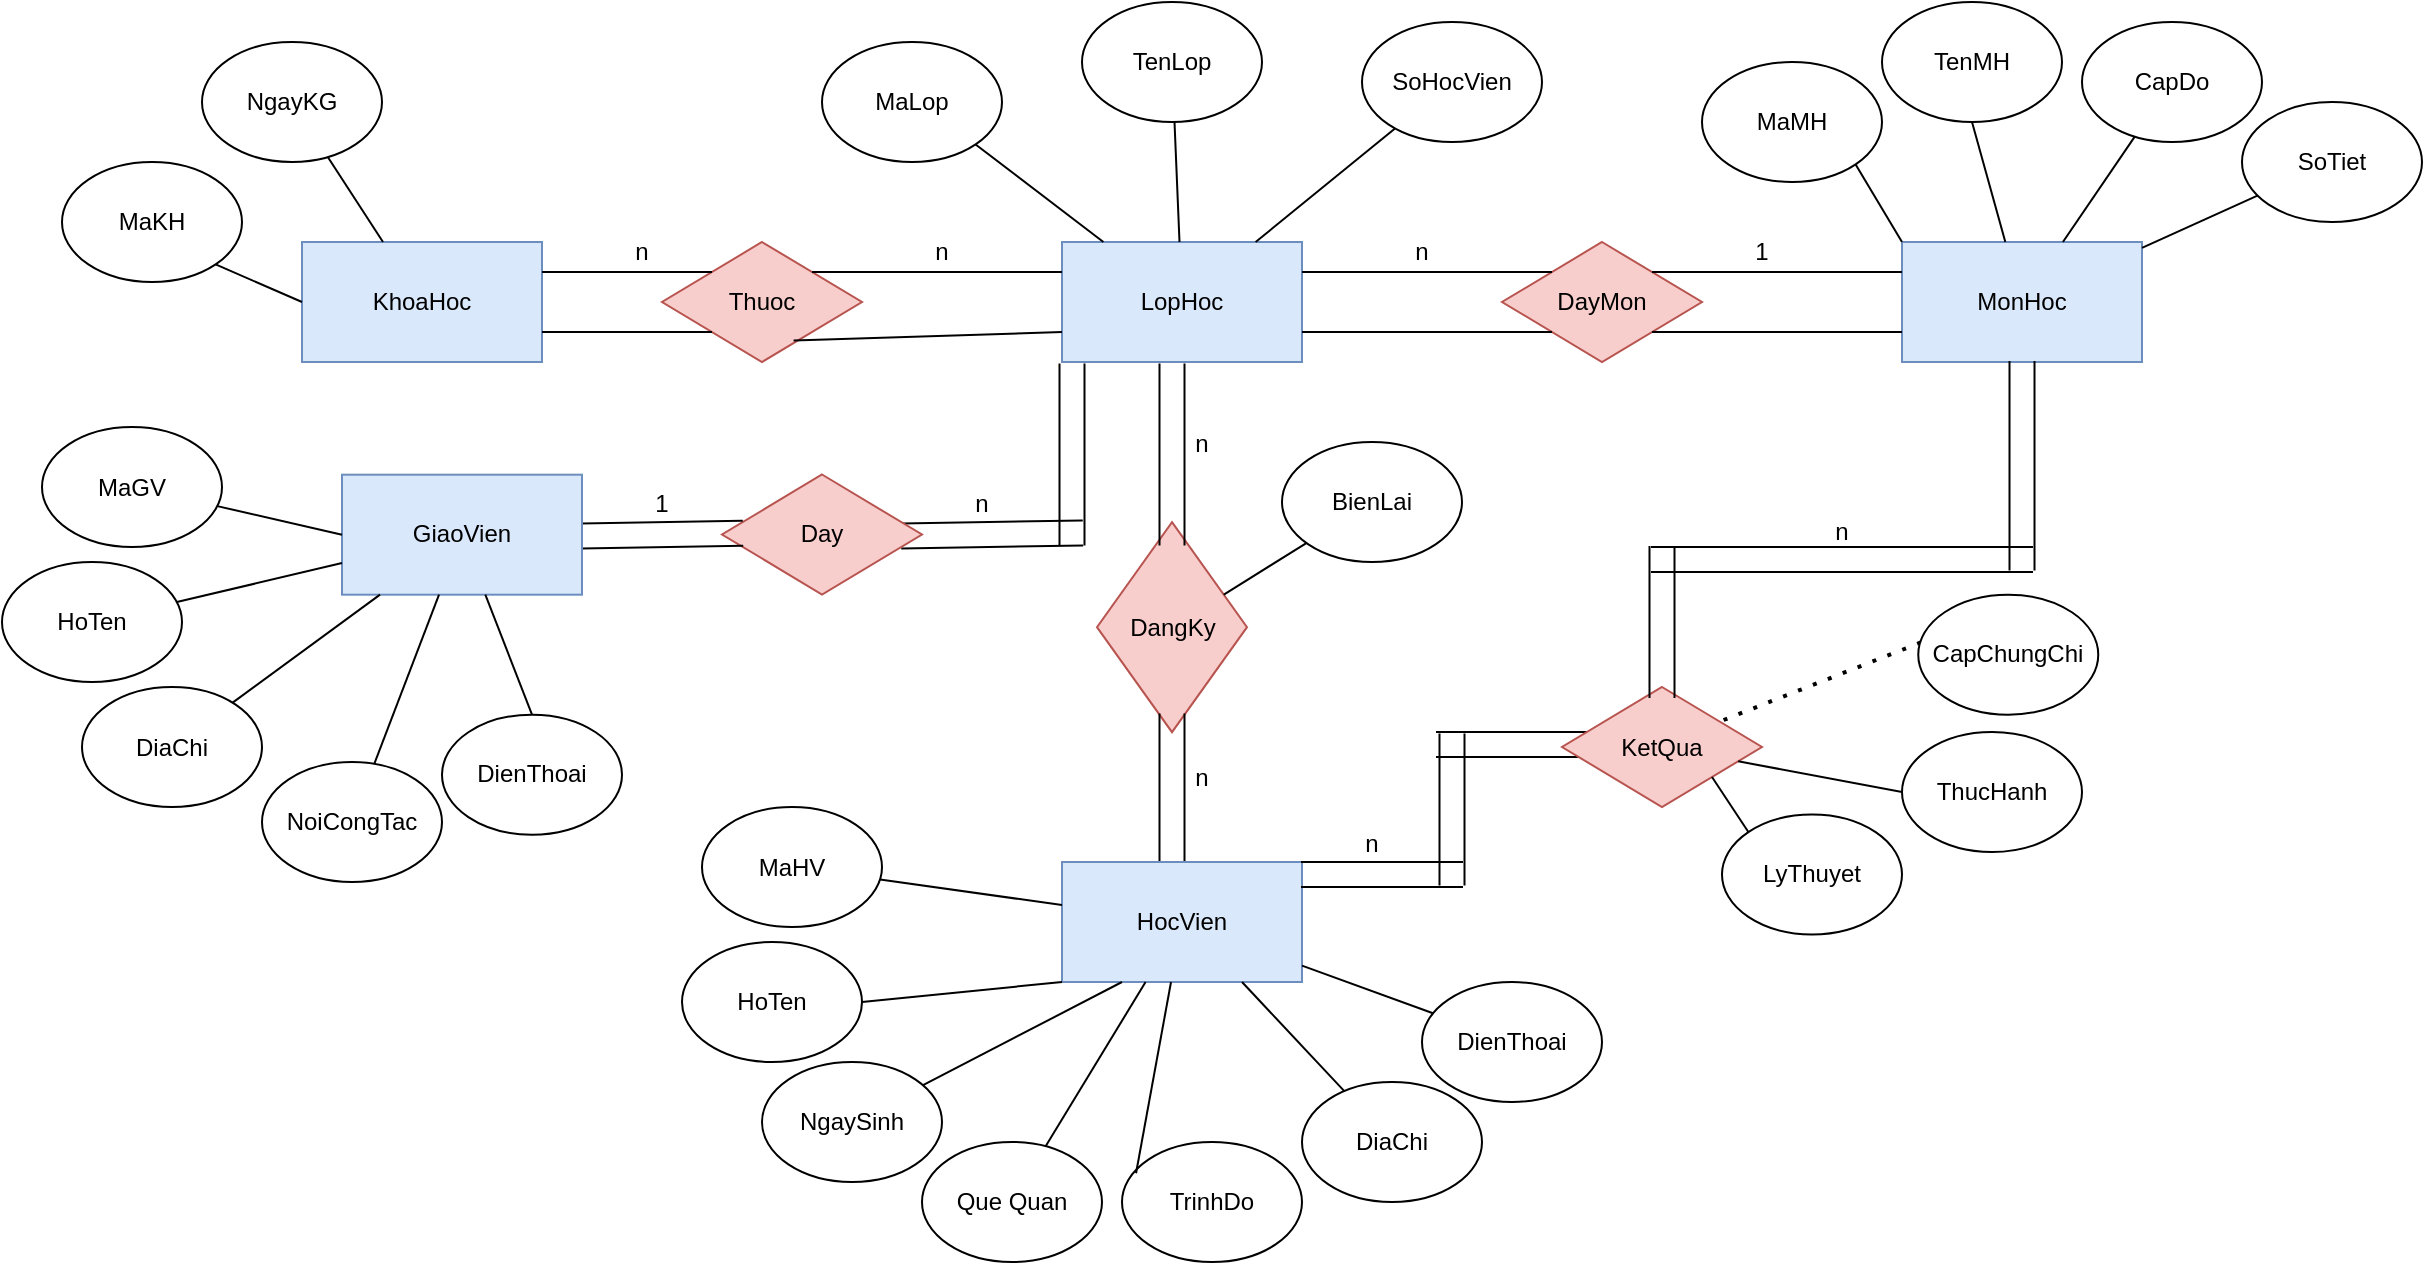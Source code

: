 <mxfile version="22.1.0" type="github" pages="3">
  <diagram name="Page-1" id="ad52d381-51e7-2e0d-a935-2d0ddd2fd229">
    <mxGraphModel dx="1732" dy="702" grid="1" gridSize="10" guides="1" tooltips="1" connect="1" arrows="1" fold="1" page="1" pageScale="1" pageWidth="1100" pageHeight="850" background="none" math="0" shadow="0">
      <root>
        <mxCell id="0" />
        <mxCell id="1" parent="0" />
        <mxCell id="OeQ6sgnSiuibL96abJi8-2" value="KhoaHoc" style="rounded=0;whiteSpace=wrap;html=1;fillColor=#dae8fc;strokeColor=#6c8ebf;" vertex="1" parent="1">
          <mxGeometry x="130" y="220" width="120" height="60" as="geometry" />
        </mxCell>
        <mxCell id="OeQ6sgnSiuibL96abJi8-3" value="LopHoc" style="rounded=0;whiteSpace=wrap;html=1;fillColor=#dae8fc;strokeColor=#6c8ebf;" vertex="1" parent="1">
          <mxGeometry x="510" y="220" width="120" height="60" as="geometry" />
        </mxCell>
        <mxCell id="OeQ6sgnSiuibL96abJi8-4" value="MonHoc" style="rounded=0;whiteSpace=wrap;html=1;fillColor=#dae8fc;strokeColor=#6c8ebf;" vertex="1" parent="1">
          <mxGeometry x="930" y="220" width="120" height="60" as="geometry" />
        </mxCell>
        <mxCell id="OeQ6sgnSiuibL96abJi8-5" value="MaKH" style="ellipse;whiteSpace=wrap;html=1;" vertex="1" parent="1">
          <mxGeometry x="10" y="180" width="90" height="60" as="geometry" />
        </mxCell>
        <mxCell id="OeQ6sgnSiuibL96abJi8-6" value="NgayKG" style="ellipse;whiteSpace=wrap;html=1;" vertex="1" parent="1">
          <mxGeometry x="80" y="120" width="90" height="60" as="geometry" />
        </mxCell>
        <mxCell id="OeQ6sgnSiuibL96abJi8-8" value="" style="endArrow=none;html=1;rounded=0;entryX=0;entryY=0.5;entryDx=0;entryDy=0;exitX=1;exitY=1;exitDx=0;exitDy=0;" edge="1" parent="1" source="OeQ6sgnSiuibL96abJi8-5" target="OeQ6sgnSiuibL96abJi8-2">
          <mxGeometry width="50" height="50" relative="1" as="geometry">
            <mxPoint x="500" y="290" as="sourcePoint" />
            <mxPoint x="550" y="240" as="targetPoint" />
          </mxGeometry>
        </mxCell>
        <mxCell id="OeQ6sgnSiuibL96abJi8-9" value="" style="endArrow=none;html=1;rounded=0;" edge="1" parent="1" source="OeQ6sgnSiuibL96abJi8-2" target="OeQ6sgnSiuibL96abJi8-6">
          <mxGeometry width="50" height="50" relative="1" as="geometry">
            <mxPoint x="500" y="290" as="sourcePoint" />
            <mxPoint x="550" y="240" as="targetPoint" />
          </mxGeometry>
        </mxCell>
        <mxCell id="OeQ6sgnSiuibL96abJi8-12" value="TenLop" style="ellipse;whiteSpace=wrap;html=1;" vertex="1" parent="1">
          <mxGeometry x="520" y="100" width="90" height="60" as="geometry" />
        </mxCell>
        <mxCell id="OeQ6sgnSiuibL96abJi8-13" value="MaLop" style="ellipse;whiteSpace=wrap;html=1;" vertex="1" parent="1">
          <mxGeometry x="390" y="120" width="90" height="60" as="geometry" />
        </mxCell>
        <mxCell id="OeQ6sgnSiuibL96abJi8-15" value="SoHocVien" style="ellipse;whiteSpace=wrap;html=1;" vertex="1" parent="1">
          <mxGeometry x="660" y="110" width="90" height="60" as="geometry" />
        </mxCell>
        <mxCell id="OeQ6sgnSiuibL96abJi8-16" value="" style="endArrow=none;html=1;rounded=0;entryX=1;entryY=1;entryDx=0;entryDy=0;" edge="1" parent="1" source="OeQ6sgnSiuibL96abJi8-3" target="OeQ6sgnSiuibL96abJi8-13">
          <mxGeometry width="50" height="50" relative="1" as="geometry">
            <mxPoint x="440" y="340" as="sourcePoint" />
            <mxPoint x="490" y="290" as="targetPoint" />
          </mxGeometry>
        </mxCell>
        <mxCell id="OeQ6sgnSiuibL96abJi8-17" value="" style="endArrow=none;html=1;rounded=0;" edge="1" parent="1" source="OeQ6sgnSiuibL96abJi8-3" target="OeQ6sgnSiuibL96abJi8-15">
          <mxGeometry width="50" height="50" relative="1" as="geometry">
            <mxPoint x="440" y="340" as="sourcePoint" />
            <mxPoint x="490" y="290" as="targetPoint" />
          </mxGeometry>
        </mxCell>
        <mxCell id="OeQ6sgnSiuibL96abJi8-18" value="" style="endArrow=none;html=1;rounded=0;" edge="1" parent="1" source="OeQ6sgnSiuibL96abJi8-3" target="OeQ6sgnSiuibL96abJi8-12">
          <mxGeometry width="50" height="50" relative="1" as="geometry">
            <mxPoint x="440" y="340" as="sourcePoint" />
            <mxPoint x="490" y="290" as="targetPoint" />
          </mxGeometry>
        </mxCell>
        <mxCell id="OeQ6sgnSiuibL96abJi8-19" value="Thuoc" style="rhombus;whiteSpace=wrap;html=1;fillColor=#f8cecc;strokeColor=#b85450;" vertex="1" parent="1">
          <mxGeometry x="310" y="220" width="100" height="60" as="geometry" />
        </mxCell>
        <mxCell id="OeQ6sgnSiuibL96abJi8-21" value="" style="endArrow=none;html=1;rounded=0;entryX=0;entryY=1;entryDx=0;entryDy=0;exitX=1;exitY=0.75;exitDx=0;exitDy=0;" edge="1" parent="1" source="OeQ6sgnSiuibL96abJi8-2" target="OeQ6sgnSiuibL96abJi8-19">
          <mxGeometry width="50" height="50" relative="1" as="geometry">
            <mxPoint x="200" y="340" as="sourcePoint" />
            <mxPoint x="440" y="365" as="targetPoint" />
          </mxGeometry>
        </mxCell>
        <mxCell id="OeQ6sgnSiuibL96abJi8-22" value="" style="endArrow=none;html=1;rounded=0;entryX=1;entryY=0.25;entryDx=0;entryDy=0;exitX=0;exitY=0;exitDx=0;exitDy=0;" edge="1" parent="1" source="OeQ6sgnSiuibL96abJi8-19" target="OeQ6sgnSiuibL96abJi8-2">
          <mxGeometry width="50" height="50" relative="1" as="geometry">
            <mxPoint x="440" y="340" as="sourcePoint" />
            <mxPoint x="490" y="290" as="targetPoint" />
          </mxGeometry>
        </mxCell>
        <mxCell id="OeQ6sgnSiuibL96abJi8-23" value="" style="endArrow=none;html=1;rounded=0;entryX=0;entryY=0.25;entryDx=0;entryDy=0;exitX=1;exitY=0;exitDx=0;exitDy=0;" edge="1" parent="1" source="OeQ6sgnSiuibL96abJi8-19" target="OeQ6sgnSiuibL96abJi8-3">
          <mxGeometry width="50" height="50" relative="1" as="geometry">
            <mxPoint x="440" y="340" as="sourcePoint" />
            <mxPoint x="490" y="290" as="targetPoint" />
          </mxGeometry>
        </mxCell>
        <mxCell id="OeQ6sgnSiuibL96abJi8-24" value="" style="endArrow=none;html=1;rounded=0;entryX=0;entryY=0.75;entryDx=0;entryDy=0;exitX=0.658;exitY=0.82;exitDx=0;exitDy=0;exitPerimeter=0;" edge="1" parent="1" source="OeQ6sgnSiuibL96abJi8-19" target="OeQ6sgnSiuibL96abJi8-3">
          <mxGeometry width="50" height="50" relative="1" as="geometry">
            <mxPoint x="440" y="340" as="sourcePoint" />
            <mxPoint x="490" y="290" as="targetPoint" />
          </mxGeometry>
        </mxCell>
        <mxCell id="OeQ6sgnSiuibL96abJi8-25" value="n" style="text;html=1;strokeColor=none;fillColor=none;align=center;verticalAlign=middle;whiteSpace=wrap;rounded=0;" vertex="1" parent="1">
          <mxGeometry x="270" y="210" width="60" height="30" as="geometry" />
        </mxCell>
        <mxCell id="OeQ6sgnSiuibL96abJi8-26" value="n" style="text;html=1;strokeColor=none;fillColor=none;align=center;verticalAlign=middle;whiteSpace=wrap;rounded=0;" vertex="1" parent="1">
          <mxGeometry x="420" y="210" width="60" height="30" as="geometry" />
        </mxCell>
        <mxCell id="OeQ6sgnSiuibL96abJi8-27" value="DayMon" style="rhombus;whiteSpace=wrap;html=1;fillColor=#f8cecc;strokeColor=#b85450;" vertex="1" parent="1">
          <mxGeometry x="730" y="220" width="100" height="60" as="geometry" />
        </mxCell>
        <mxCell id="OeQ6sgnSiuibL96abJi8-28" value="" style="endArrow=none;html=1;rounded=0;exitX=0;exitY=0;exitDx=0;exitDy=0;entryX=1;entryY=0.25;entryDx=0;entryDy=0;" edge="1" parent="1" source="OeQ6sgnSiuibL96abJi8-27" target="OeQ6sgnSiuibL96abJi8-3">
          <mxGeometry width="50" height="50" relative="1" as="geometry">
            <mxPoint x="750" y="240" as="sourcePoint" />
            <mxPoint x="800" y="190" as="targetPoint" />
          </mxGeometry>
        </mxCell>
        <mxCell id="OeQ6sgnSiuibL96abJi8-29" value="" style="endArrow=none;html=1;rounded=0;entryX=1;entryY=0.75;entryDx=0;entryDy=0;exitX=0;exitY=1;exitDx=0;exitDy=0;" edge="1" parent="1" source="OeQ6sgnSiuibL96abJi8-27" target="OeQ6sgnSiuibL96abJi8-3">
          <mxGeometry width="50" height="50" relative="1" as="geometry">
            <mxPoint x="750" y="240" as="sourcePoint" />
            <mxPoint x="800" y="190" as="targetPoint" />
          </mxGeometry>
        </mxCell>
        <mxCell id="OeQ6sgnSiuibL96abJi8-31" value="" style="endArrow=none;html=1;rounded=0;entryX=0;entryY=0.25;entryDx=0;entryDy=0;exitX=1;exitY=0;exitDx=0;exitDy=0;" edge="1" parent="1" source="OeQ6sgnSiuibL96abJi8-27" target="OeQ6sgnSiuibL96abJi8-4">
          <mxGeometry width="50" height="50" relative="1" as="geometry">
            <mxPoint x="750" y="240" as="sourcePoint" />
            <mxPoint x="800" y="190" as="targetPoint" />
          </mxGeometry>
        </mxCell>
        <mxCell id="OeQ6sgnSiuibL96abJi8-32" value="" style="endArrow=none;html=1;rounded=0;entryX=0;entryY=0.75;entryDx=0;entryDy=0;exitX=1;exitY=1;exitDx=0;exitDy=0;" edge="1" parent="1" source="OeQ6sgnSiuibL96abJi8-27" target="OeQ6sgnSiuibL96abJi8-4">
          <mxGeometry width="50" height="50" relative="1" as="geometry">
            <mxPoint x="750" y="240" as="sourcePoint" />
            <mxPoint x="800" y="190" as="targetPoint" />
          </mxGeometry>
        </mxCell>
        <mxCell id="OeQ6sgnSiuibL96abJi8-33" value="MaMH" style="ellipse;whiteSpace=wrap;html=1;" vertex="1" parent="1">
          <mxGeometry x="830" y="130" width="90" height="60" as="geometry" />
        </mxCell>
        <mxCell id="OeQ6sgnSiuibL96abJi8-34" value="TenMH" style="ellipse;whiteSpace=wrap;html=1;" vertex="1" parent="1">
          <mxGeometry x="920" y="100" width="90" height="60" as="geometry" />
        </mxCell>
        <mxCell id="OeQ6sgnSiuibL96abJi8-35" value="CapDo" style="ellipse;whiteSpace=wrap;html=1;" vertex="1" parent="1">
          <mxGeometry x="1020" y="110" width="90" height="60" as="geometry" />
        </mxCell>
        <mxCell id="OeQ6sgnSiuibL96abJi8-36" value="SoTiet" style="ellipse;whiteSpace=wrap;html=1;" vertex="1" parent="1">
          <mxGeometry x="1100" y="150" width="90" height="60" as="geometry" />
        </mxCell>
        <mxCell id="OeQ6sgnSiuibL96abJi8-37" value="" style="endArrow=none;html=1;rounded=0;entryX=1;entryY=1;entryDx=0;entryDy=0;exitX=0;exitY=0;exitDx=0;exitDy=0;" edge="1" parent="1" source="OeQ6sgnSiuibL96abJi8-4" target="OeQ6sgnSiuibL96abJi8-33">
          <mxGeometry width="50" height="50" relative="1" as="geometry">
            <mxPoint x="750" y="240" as="sourcePoint" />
            <mxPoint x="800" y="190" as="targetPoint" />
          </mxGeometry>
        </mxCell>
        <mxCell id="OeQ6sgnSiuibL96abJi8-38" value="" style="endArrow=none;html=1;rounded=0;entryX=0.5;entryY=1;entryDx=0;entryDy=0;" edge="1" parent="1" source="OeQ6sgnSiuibL96abJi8-4" target="OeQ6sgnSiuibL96abJi8-34">
          <mxGeometry width="50" height="50" relative="1" as="geometry">
            <mxPoint x="750" y="240" as="sourcePoint" />
            <mxPoint x="800" y="190" as="targetPoint" />
          </mxGeometry>
        </mxCell>
        <mxCell id="OeQ6sgnSiuibL96abJi8-39" value="" style="endArrow=none;html=1;rounded=0;" edge="1" parent="1" source="OeQ6sgnSiuibL96abJi8-4" target="OeQ6sgnSiuibL96abJi8-35">
          <mxGeometry width="50" height="50" relative="1" as="geometry">
            <mxPoint x="750" y="240" as="sourcePoint" />
            <mxPoint x="800" y="190" as="targetPoint" />
          </mxGeometry>
        </mxCell>
        <mxCell id="OeQ6sgnSiuibL96abJi8-40" value="" style="endArrow=none;html=1;rounded=0;" edge="1" parent="1" source="OeQ6sgnSiuibL96abJi8-4" target="OeQ6sgnSiuibL96abJi8-36">
          <mxGeometry width="50" height="50" relative="1" as="geometry">
            <mxPoint x="750" y="240" as="sourcePoint" />
            <mxPoint x="800" y="190" as="targetPoint" />
          </mxGeometry>
        </mxCell>
        <mxCell id="OeQ6sgnSiuibL96abJi8-41" value="n" style="text;html=1;strokeColor=none;fillColor=none;align=center;verticalAlign=middle;whiteSpace=wrap;rounded=0;" vertex="1" parent="1">
          <mxGeometry x="660" y="210" width="60" height="30" as="geometry" />
        </mxCell>
        <mxCell id="OeQ6sgnSiuibL96abJi8-42" value="1" style="text;html=1;strokeColor=none;fillColor=none;align=center;verticalAlign=middle;whiteSpace=wrap;rounded=0;" vertex="1" parent="1">
          <mxGeometry x="830" y="210" width="60" height="30" as="geometry" />
        </mxCell>
        <mxCell id="OeQ6sgnSiuibL96abJi8-43" value="DangKy" style="rhombus;whiteSpace=wrap;html=1;fillColor=#f8cecc;strokeColor=#b85450;" vertex="1" parent="1">
          <mxGeometry x="527.5" y="360.09" width="75" height="105" as="geometry" />
        </mxCell>
        <mxCell id="OeQ6sgnSiuibL96abJi8-48" value="" style="shape=partialRectangle;whiteSpace=wrap;html=1;left=0;right=0;fillColor=none;rotation=90;" vertex="1" parent="1">
          <mxGeometry x="520" y="320" width="90" height="12.5" as="geometry" />
        </mxCell>
        <mxCell id="OeQ6sgnSiuibL96abJi8-54" value="BienLai" style="ellipse;whiteSpace=wrap;html=1;" vertex="1" parent="1">
          <mxGeometry x="620" y="320" width="90" height="60" as="geometry" />
        </mxCell>
        <mxCell id="OeQ6sgnSiuibL96abJi8-55" value="" style="endArrow=none;html=1;rounded=0;" edge="1" parent="1" source="OeQ6sgnSiuibL96abJi8-43" target="OeQ6sgnSiuibL96abJi8-54">
          <mxGeometry width="50" height="50" relative="1" as="geometry">
            <mxPoint x="520" y="380" as="sourcePoint" />
            <mxPoint x="570" y="330" as="targetPoint" />
          </mxGeometry>
        </mxCell>
        <mxCell id="OeQ6sgnSiuibL96abJi8-56" value="" style="shape=partialRectangle;whiteSpace=wrap;html=1;left=0;right=0;fillColor=none;rotation=90;" vertex="1" parent="1">
          <mxGeometry x="525" y="490" width="80" height="12.5" as="geometry" />
        </mxCell>
        <mxCell id="OeQ6sgnSiuibL96abJi8-57" value="HocVien" style="rounded=0;whiteSpace=wrap;html=1;fillColor=#dae8fc;strokeColor=#6c8ebf;" vertex="1" parent="1">
          <mxGeometry x="510" y="530" width="120" height="60" as="geometry" />
        </mxCell>
        <mxCell id="OeQ6sgnSiuibL96abJi8-58" value="MaHV" style="ellipse;whiteSpace=wrap;html=1;" vertex="1" parent="1">
          <mxGeometry x="330" y="502.5" width="90" height="60" as="geometry" />
        </mxCell>
        <mxCell id="OeQ6sgnSiuibL96abJi8-59" value="HoTen" style="ellipse;whiteSpace=wrap;html=1;" vertex="1" parent="1">
          <mxGeometry x="320" y="570" width="90" height="60" as="geometry" />
        </mxCell>
        <mxCell id="OeQ6sgnSiuibL96abJi8-60" value="NgaySinh" style="ellipse;whiteSpace=wrap;html=1;" vertex="1" parent="1">
          <mxGeometry x="360" y="630" width="90" height="60" as="geometry" />
        </mxCell>
        <mxCell id="OeQ6sgnSiuibL96abJi8-61" value="Que Quan" style="ellipse;whiteSpace=wrap;html=1;" vertex="1" parent="1">
          <mxGeometry x="440" y="670" width="90" height="60" as="geometry" />
        </mxCell>
        <mxCell id="OeQ6sgnSiuibL96abJi8-62" value="DiaChi" style="ellipse;whiteSpace=wrap;html=1;" vertex="1" parent="1">
          <mxGeometry x="630" y="640" width="90" height="60" as="geometry" />
        </mxCell>
        <mxCell id="OeQ6sgnSiuibL96abJi8-63" value="TrinhDo" style="ellipse;whiteSpace=wrap;html=1;" vertex="1" parent="1">
          <mxGeometry x="540" y="670" width="90" height="60" as="geometry" />
        </mxCell>
        <mxCell id="OeQ6sgnSiuibL96abJi8-64" value="DienThoai" style="ellipse;whiteSpace=wrap;html=1;" vertex="1" parent="1">
          <mxGeometry x="690" y="590" width="90" height="60" as="geometry" />
        </mxCell>
        <mxCell id="OeQ6sgnSiuibL96abJi8-65" value="" style="endArrow=none;html=1;rounded=0;" edge="1" parent="1" source="OeQ6sgnSiuibL96abJi8-58" target="OeQ6sgnSiuibL96abJi8-57">
          <mxGeometry width="50" height="50" relative="1" as="geometry">
            <mxPoint x="660" y="560" as="sourcePoint" />
            <mxPoint x="710" y="510" as="targetPoint" />
          </mxGeometry>
        </mxCell>
        <mxCell id="OeQ6sgnSiuibL96abJi8-66" value="" style="endArrow=none;html=1;rounded=0;exitX=1;exitY=0.5;exitDx=0;exitDy=0;entryX=0;entryY=1;entryDx=0;entryDy=0;" edge="1" parent="1" source="OeQ6sgnSiuibL96abJi8-59" target="OeQ6sgnSiuibL96abJi8-57">
          <mxGeometry width="50" height="50" relative="1" as="geometry">
            <mxPoint x="660" y="560" as="sourcePoint" />
            <mxPoint x="710" y="510" as="targetPoint" />
          </mxGeometry>
        </mxCell>
        <mxCell id="OeQ6sgnSiuibL96abJi8-67" value="" style="endArrow=none;html=1;rounded=0;entryX=0.25;entryY=1;entryDx=0;entryDy=0;" edge="1" parent="1" source="OeQ6sgnSiuibL96abJi8-60" target="OeQ6sgnSiuibL96abJi8-57">
          <mxGeometry width="50" height="50" relative="1" as="geometry">
            <mxPoint x="660" y="560" as="sourcePoint" />
            <mxPoint x="710" y="510" as="targetPoint" />
          </mxGeometry>
        </mxCell>
        <mxCell id="OeQ6sgnSiuibL96abJi8-68" value="" style="endArrow=none;html=1;rounded=0;" edge="1" parent="1" source="OeQ6sgnSiuibL96abJi8-61" target="OeQ6sgnSiuibL96abJi8-57">
          <mxGeometry width="50" height="50" relative="1" as="geometry">
            <mxPoint x="660" y="560" as="sourcePoint" />
            <mxPoint x="710" y="510" as="targetPoint" />
          </mxGeometry>
        </mxCell>
        <mxCell id="OeQ6sgnSiuibL96abJi8-69" value="" style="endArrow=none;html=1;rounded=0;entryX=0.75;entryY=1;entryDx=0;entryDy=0;" edge="1" parent="1" source="OeQ6sgnSiuibL96abJi8-62" target="OeQ6sgnSiuibL96abJi8-57">
          <mxGeometry width="50" height="50" relative="1" as="geometry">
            <mxPoint x="660" y="560" as="sourcePoint" />
            <mxPoint x="710" y="510" as="targetPoint" />
          </mxGeometry>
        </mxCell>
        <mxCell id="OeQ6sgnSiuibL96abJi8-70" value="" style="endArrow=none;html=1;rounded=0;entryX=0.078;entryY=0.26;entryDx=0;entryDy=0;entryPerimeter=0;" edge="1" parent="1" source="OeQ6sgnSiuibL96abJi8-57" target="OeQ6sgnSiuibL96abJi8-63">
          <mxGeometry width="50" height="50" relative="1" as="geometry">
            <mxPoint x="660" y="560" as="sourcePoint" />
            <mxPoint x="710" y="510" as="targetPoint" />
          </mxGeometry>
        </mxCell>
        <mxCell id="OeQ6sgnSiuibL96abJi8-71" value="" style="endArrow=none;html=1;rounded=0;" edge="1" parent="1" source="OeQ6sgnSiuibL96abJi8-57" target="OeQ6sgnSiuibL96abJi8-64">
          <mxGeometry width="50" height="50" relative="1" as="geometry">
            <mxPoint x="660" y="560" as="sourcePoint" />
            <mxPoint x="710" y="510" as="targetPoint" />
          </mxGeometry>
        </mxCell>
        <mxCell id="OeQ6sgnSiuibL96abJi8-72" value="" style="shape=partialRectangle;whiteSpace=wrap;html=1;left=0;right=0;fillColor=none;rotation=90;" vertex="1" parent="1">
          <mxGeometry x="470" y="320" width="90" height="12.5" as="geometry" />
        </mxCell>
        <mxCell id="OeQ6sgnSiuibL96abJi8-73" value="" style="shape=partialRectangle;whiteSpace=wrap;html=1;left=0;right=0;fillColor=none;rotation=-1;" vertex="1" parent="1">
          <mxGeometry x="430" y="360" width="90" height="12.5" as="geometry" />
        </mxCell>
        <mxCell id="OeQ6sgnSiuibL96abJi8-74" value="Day" style="rhombus;whiteSpace=wrap;html=1;fillColor=#f8cecc;strokeColor=#b85450;" vertex="1" parent="1">
          <mxGeometry x="340" y="336.25" width="100" height="60" as="geometry" />
        </mxCell>
        <mxCell id="OeQ6sgnSiuibL96abJi8-75" value="" style="shape=partialRectangle;whiteSpace=wrap;html=1;left=0;right=0;fillColor=none;rotation=-1;" vertex="1" parent="1">
          <mxGeometry x="270" y="360.09" width="80" height="12.5" as="geometry" />
        </mxCell>
        <mxCell id="OeQ6sgnSiuibL96abJi8-76" value="GiaoVien" style="rounded=0;whiteSpace=wrap;html=1;fillColor=#dae8fc;strokeColor=#6c8ebf;" vertex="1" parent="1">
          <mxGeometry x="150" y="336.34" width="120" height="60" as="geometry" />
        </mxCell>
        <mxCell id="OeQ6sgnSiuibL96abJi8-77" value="MaGV" style="ellipse;whiteSpace=wrap;html=1;" vertex="1" parent="1">
          <mxGeometry y="312.5" width="90" height="60" as="geometry" />
        </mxCell>
        <mxCell id="OeQ6sgnSiuibL96abJi8-78" value="HoTen" style="ellipse;whiteSpace=wrap;html=1;" vertex="1" parent="1">
          <mxGeometry x="-20" y="380" width="90" height="60" as="geometry" />
        </mxCell>
        <mxCell id="OeQ6sgnSiuibL96abJi8-79" value="DiaChi" style="ellipse;whiteSpace=wrap;html=1;" vertex="1" parent="1">
          <mxGeometry x="20" y="442.5" width="90" height="60" as="geometry" />
        </mxCell>
        <mxCell id="OeQ6sgnSiuibL96abJi8-80" value="NoiCongTac" style="ellipse;whiteSpace=wrap;html=1;" vertex="1" parent="1">
          <mxGeometry x="110" y="480" width="90" height="60" as="geometry" />
        </mxCell>
        <mxCell id="OeQ6sgnSiuibL96abJi8-81" value="DienThoai" style="ellipse;whiteSpace=wrap;html=1;" vertex="1" parent="1">
          <mxGeometry x="200" y="456.34" width="90" height="60" as="geometry" />
        </mxCell>
        <mxCell id="OeQ6sgnSiuibL96abJi8-82" value="" style="endArrow=none;html=1;rounded=0;entryX=0;entryY=0.5;entryDx=0;entryDy=0;" edge="1" parent="1" source="OeQ6sgnSiuibL96abJi8-77" target="OeQ6sgnSiuibL96abJi8-76">
          <mxGeometry width="50" height="50" relative="1" as="geometry">
            <mxPoint x="450" y="370" as="sourcePoint" />
            <mxPoint x="500" y="320" as="targetPoint" />
          </mxGeometry>
        </mxCell>
        <mxCell id="OeQ6sgnSiuibL96abJi8-84" value="" style="endArrow=none;html=1;rounded=0;" edge="1" parent="1" source="OeQ6sgnSiuibL96abJi8-76" target="OeQ6sgnSiuibL96abJi8-78">
          <mxGeometry width="50" height="50" relative="1" as="geometry">
            <mxPoint x="450" y="370" as="sourcePoint" />
            <mxPoint x="500" y="320" as="targetPoint" />
          </mxGeometry>
        </mxCell>
        <mxCell id="OeQ6sgnSiuibL96abJi8-85" value="" style="endArrow=none;html=1;rounded=0;" edge="1" parent="1" source="OeQ6sgnSiuibL96abJi8-79" target="OeQ6sgnSiuibL96abJi8-76">
          <mxGeometry width="50" height="50" relative="1" as="geometry">
            <mxPoint x="450" y="370" as="sourcePoint" />
            <mxPoint x="500" y="320" as="targetPoint" />
          </mxGeometry>
        </mxCell>
        <mxCell id="OeQ6sgnSiuibL96abJi8-86" value="" style="endArrow=none;html=1;rounded=0;" edge="1" parent="1" source="OeQ6sgnSiuibL96abJi8-80" target="OeQ6sgnSiuibL96abJi8-76">
          <mxGeometry width="50" height="50" relative="1" as="geometry">
            <mxPoint x="54.843" y="571.784" as="sourcePoint" />
            <mxPoint x="365.15" y="400.89" as="targetPoint" />
          </mxGeometry>
        </mxCell>
        <mxCell id="OeQ6sgnSiuibL96abJi8-87" value="" style="endArrow=none;html=1;rounded=0;exitX=0.5;exitY=0;exitDx=0;exitDy=0;" edge="1" parent="1" source="OeQ6sgnSiuibL96abJi8-81" target="OeQ6sgnSiuibL96abJi8-76">
          <mxGeometry width="50" height="50" relative="1" as="geometry">
            <mxPoint x="450" y="370" as="sourcePoint" />
            <mxPoint x="500" y="320" as="targetPoint" />
          </mxGeometry>
        </mxCell>
        <mxCell id="OeQ6sgnSiuibL96abJi8-88" value="" style="shape=partialRectangle;whiteSpace=wrap;html=1;left=0;right=0;fillColor=none;rotation=-180;" vertex="1" parent="1">
          <mxGeometry x="630" y="530" width="80" height="12.5" as="geometry" />
        </mxCell>
        <mxCell id="OeQ6sgnSiuibL96abJi8-89" value="" style="shape=partialRectangle;whiteSpace=wrap;html=1;left=0;right=0;fillColor=none;rotation=90;" vertex="1" parent="1">
          <mxGeometry x="667.5" y="497.5" width="75" height="12.5" as="geometry" />
        </mxCell>
        <mxCell id="OeQ6sgnSiuibL96abJi8-90" value="" style="shape=partialRectangle;whiteSpace=wrap;html=1;left=0;right=0;fillColor=none;rotation=-180;" vertex="1" parent="1">
          <mxGeometry x="697.5" y="465" width="75" height="12.5" as="geometry" />
        </mxCell>
        <mxCell id="OeQ6sgnSiuibL96abJi8-93" value="KetQua" style="rhombus;whiteSpace=wrap;html=1;fillColor=#f8cecc;strokeColor=#b85450;" vertex="1" parent="1">
          <mxGeometry x="760" y="442.5" width="100" height="60" as="geometry" />
        </mxCell>
        <mxCell id="OeQ6sgnSiuibL96abJi8-94" value="ThucHanh" style="ellipse;whiteSpace=wrap;html=1;" vertex="1" parent="1">
          <mxGeometry x="930" y="465" width="90" height="60" as="geometry" />
        </mxCell>
        <mxCell id="OeQ6sgnSiuibL96abJi8-95" value="LyThuyet" style="ellipse;whiteSpace=wrap;html=1;" vertex="1" parent="1">
          <mxGeometry x="840" y="506.25" width="90" height="60" as="geometry" />
        </mxCell>
        <mxCell id="OeQ6sgnSiuibL96abJi8-96" value="" style="endArrow=none;html=1;rounded=0;entryX=0;entryY=0;entryDx=0;entryDy=0;exitX=1;exitY=1;exitDx=0;exitDy=0;" edge="1" parent="1" source="OeQ6sgnSiuibL96abJi8-93" target="OeQ6sgnSiuibL96abJi8-95">
          <mxGeometry width="50" height="50" relative="1" as="geometry">
            <mxPoint x="770" y="400" as="sourcePoint" />
            <mxPoint x="820" y="350" as="targetPoint" />
          </mxGeometry>
        </mxCell>
        <mxCell id="OeQ6sgnSiuibL96abJi8-97" value="" style="endArrow=none;html=1;rounded=0;entryX=0;entryY=0.5;entryDx=0;entryDy=0;" edge="1" parent="1" source="OeQ6sgnSiuibL96abJi8-93" target="OeQ6sgnSiuibL96abJi8-94">
          <mxGeometry width="50" height="50" relative="1" as="geometry">
            <mxPoint x="770" y="400" as="sourcePoint" />
            <mxPoint x="820" y="350" as="targetPoint" />
          </mxGeometry>
        </mxCell>
        <mxCell id="OeQ6sgnSiuibL96abJi8-98" value="" style="shape=partialRectangle;whiteSpace=wrap;html=1;left=0;right=0;fillColor=none;rotation=90;" vertex="1" parent="1">
          <mxGeometry x="772.5" y="403.75" width="75" height="12.5" as="geometry" />
        </mxCell>
        <mxCell id="OeQ6sgnSiuibL96abJi8-99" value="" style="shape=partialRectangle;whiteSpace=wrap;html=1;left=0;right=0;fillColor=none;rotation=-180;" vertex="1" parent="1">
          <mxGeometry x="805" y="372.5" width="190" height="12.5" as="geometry" />
        </mxCell>
        <mxCell id="OeQ6sgnSiuibL96abJi8-100" value="" style="shape=partialRectangle;whiteSpace=wrap;html=1;left=0;right=0;fillColor=none;rotation=90;" vertex="1" parent="1">
          <mxGeometry x="938.13" y="325.63" width="103.75" height="12.5" as="geometry" />
        </mxCell>
        <mxCell id="OeQ6sgnSiuibL96abJi8-103" value="" style="endArrow=none;dashed=1;html=1;dashPattern=1 3;strokeWidth=2;rounded=0;exitX=0.808;exitY=0.275;exitDx=0;exitDy=0;exitPerimeter=0;" edge="1" parent="1" source="OeQ6sgnSiuibL96abJi8-93">
          <mxGeometry width="50" height="50" relative="1" as="geometry">
            <mxPoint x="760" y="400" as="sourcePoint" />
            <mxPoint x="940" y="420" as="targetPoint" />
          </mxGeometry>
        </mxCell>
        <mxCell id="OeQ6sgnSiuibL96abJi8-104" value="CapChungChi" style="ellipse;whiteSpace=wrap;html=1;" vertex="1" parent="1">
          <mxGeometry x="938.13" y="396.34" width="90" height="60" as="geometry" />
        </mxCell>
        <mxCell id="OeQ6sgnSiuibL96abJi8-105" value="1" style="text;html=1;strokeColor=none;fillColor=none;align=center;verticalAlign=middle;whiteSpace=wrap;rounded=0;" vertex="1" parent="1">
          <mxGeometry x="280" y="336.34" width="60" height="30" as="geometry" />
        </mxCell>
        <mxCell id="OeQ6sgnSiuibL96abJi8-106" value="n" style="text;html=1;strokeColor=none;fillColor=none;align=center;verticalAlign=middle;whiteSpace=wrap;rounded=0;" vertex="1" parent="1">
          <mxGeometry x="440" y="336.34" width="60" height="30" as="geometry" />
        </mxCell>
        <mxCell id="OeQ6sgnSiuibL96abJi8-107" value="n" style="text;html=1;strokeColor=none;fillColor=none;align=center;verticalAlign=middle;whiteSpace=wrap;rounded=0;" vertex="1" parent="1">
          <mxGeometry x="635" y="506.25" width="60" height="30" as="geometry" />
        </mxCell>
        <mxCell id="OeQ6sgnSiuibL96abJi8-108" value="n" style="text;html=1;strokeColor=none;fillColor=none;align=center;verticalAlign=middle;whiteSpace=wrap;rounded=0;" vertex="1" parent="1">
          <mxGeometry x="550" y="306.25" width="60" height="30" as="geometry" />
        </mxCell>
        <mxCell id="OeQ6sgnSiuibL96abJi8-109" value="n" style="text;html=1;strokeColor=none;fillColor=none;align=center;verticalAlign=middle;whiteSpace=wrap;rounded=0;" vertex="1" parent="1">
          <mxGeometry x="550" y="472.5" width="60" height="30" as="geometry" />
        </mxCell>
        <mxCell id="OeQ6sgnSiuibL96abJi8-110" value="n" style="text;html=1;strokeColor=none;fillColor=none;align=center;verticalAlign=middle;whiteSpace=wrap;rounded=0;" vertex="1" parent="1">
          <mxGeometry x="870" y="350" width="60" height="30" as="geometry" />
        </mxCell>
      </root>
    </mxGraphModel>
  </diagram>
  <diagram id="1xnJSrk1xW4yLzNe4LGf" name="Page-2">
    <mxGraphModel dx="1482" dy="702" grid="1" gridSize="10" guides="1" tooltips="1" connect="1" arrows="1" fold="1" page="1" pageScale="1" pageWidth="850" pageHeight="1100" math="0" shadow="0">
      <root>
        <mxCell id="0" />
        <mxCell id="1" parent="0" />
        <mxCell id="dzzBExCPl5xTQi1YD9hh-1" value="Xe" style="rounded=0;whiteSpace=wrap;html=1;fillColor=#dae8fc;strokeColor=#6c8ebf;" vertex="1" parent="1">
          <mxGeometry x="110" y="220" width="120" height="60" as="geometry" />
        </mxCell>
        <mxCell id="dzzBExCPl5xTQi1YD9hh-2" value="TaiXe" style="rounded=0;whiteSpace=wrap;html=1;fillColor=#dae8fc;strokeColor=#6c8ebf;" vertex="1" parent="1">
          <mxGeometry x="610" y="220" width="120" height="60" as="geometry" />
        </mxCell>
        <mxCell id="dzzBExCPl5xTQi1YD9hh-3" value="QuanLy" style="rhombus;whiteSpace=wrap;html=1;fillColor=#f8cecc;strokeColor=#b85450;" vertex="1" parent="1">
          <mxGeometry x="365" y="210" width="120" height="80" as="geometry" />
        </mxCell>
        <mxCell id="dzzBExCPl5xTQi1YD9hh-4" value="" style="endArrow=none;html=1;rounded=0;entryX=1;entryY=0.5;entryDx=0;entryDy=0;exitX=0;exitY=0.5;exitDx=0;exitDy=0;" edge="1" parent="1" source="dzzBExCPl5xTQi1YD9hh-3" target="dzzBExCPl5xTQi1YD9hh-1">
          <mxGeometry width="50" height="50" relative="1" as="geometry">
            <mxPoint x="400" y="210" as="sourcePoint" />
            <mxPoint x="450" y="160" as="targetPoint" />
          </mxGeometry>
        </mxCell>
        <mxCell id="dzzBExCPl5xTQi1YD9hh-5" value="" style="endArrow=none;html=1;rounded=0;entryX=0;entryY=0.5;entryDx=0;entryDy=0;exitX=1;exitY=0.5;exitDx=0;exitDy=0;" edge="1" parent="1" source="dzzBExCPl5xTQi1YD9hh-3" target="dzzBExCPl5xTQi1YD9hh-2">
          <mxGeometry width="50" height="50" relative="1" as="geometry">
            <mxPoint x="400" y="210" as="sourcePoint" />
            <mxPoint x="450" y="160" as="targetPoint" />
          </mxGeometry>
        </mxCell>
        <mxCell id="dzzBExCPl5xTQi1YD9hh-6" value="MaPB" style="ellipse;whiteSpace=wrap;html=1;" vertex="1" parent="1">
          <mxGeometry x="-10" y="190" width="90" height="60" as="geometry" />
        </mxCell>
        <mxCell id="dzzBExCPl5xTQi1YD9hh-7" value="HieuXe" style="ellipse;whiteSpace=wrap;html=1;" vertex="1" parent="1">
          <mxGeometry x="50" y="130" width="90" height="60" as="geometry" />
        </mxCell>
        <mxCell id="dzzBExCPl5xTQi1YD9hh-8" value="SoKM" style="ellipse;whiteSpace=wrap;html=1;" vertex="1" parent="1">
          <mxGeometry x="150" y="120" width="90" height="60" as="geometry" />
        </mxCell>
        <mxCell id="dzzBExCPl5xTQi1YD9hh-9" value="SoChoNgoi" style="ellipse;whiteSpace=wrap;html=1;" vertex="1" parent="1">
          <mxGeometry y="270" width="90" height="60" as="geometry" />
        </mxCell>
        <mxCell id="dzzBExCPl5xTQi1YD9hh-10" value="TinhTrangHD" style="ellipse;whiteSpace=wrap;html=1;" vertex="1" parent="1">
          <mxGeometry x="80" y="320" width="90" height="60" as="geometry" />
        </mxCell>
        <mxCell id="dzzBExCPl5xTQi1YD9hh-11" value="" style="endArrow=none;html=1;rounded=0;" edge="1" parent="1" source="dzzBExCPl5xTQi1YD9hh-1" target="dzzBExCPl5xTQi1YD9hh-8">
          <mxGeometry width="50" height="50" relative="1" as="geometry">
            <mxPoint x="245" y="220" as="sourcePoint" />
            <mxPoint x="50" y="170" as="targetPoint" />
          </mxGeometry>
        </mxCell>
        <mxCell id="dzzBExCPl5xTQi1YD9hh-12" value="" style="endArrow=none;html=1;rounded=0;entryX=0.616;entryY=1;entryDx=0;entryDy=0;entryPerimeter=0;" edge="1" parent="1" source="dzzBExCPl5xTQi1YD9hh-1" target="dzzBExCPl5xTQi1YD9hh-7">
          <mxGeometry width="50" height="50" relative="1" as="geometry">
            <mxPoint x="400" y="210" as="sourcePoint" />
            <mxPoint x="400" y="170" as="targetPoint" />
          </mxGeometry>
        </mxCell>
        <mxCell id="dzzBExCPl5xTQi1YD9hh-13" value="" style="endArrow=none;html=1;rounded=0;" edge="1" parent="1" source="dzzBExCPl5xTQi1YD9hh-1" target="dzzBExCPl5xTQi1YD9hh-6">
          <mxGeometry width="50" height="50" relative="1" as="geometry">
            <mxPoint x="400" y="210" as="sourcePoint" />
            <mxPoint x="450" y="160" as="targetPoint" />
          </mxGeometry>
        </mxCell>
        <mxCell id="dzzBExCPl5xTQi1YD9hh-14" value="" style="endArrow=none;html=1;rounded=0;entryX=0.012;entryY=0.887;entryDx=0;entryDy=0;entryPerimeter=0;" edge="1" parent="1" source="dzzBExCPl5xTQi1YD9hh-9" target="dzzBExCPl5xTQi1YD9hh-1">
          <mxGeometry width="50" height="50" relative="1" as="geometry">
            <mxPoint x="400" y="210" as="sourcePoint" />
            <mxPoint x="450" y="160" as="targetPoint" />
          </mxGeometry>
        </mxCell>
        <mxCell id="dzzBExCPl5xTQi1YD9hh-16" value="" style="endArrow=none;html=1;rounded=0;exitX=0.647;exitY=0.02;exitDx=0;exitDy=0;exitPerimeter=0;" edge="1" parent="1" source="dzzBExCPl5xTQi1YD9hh-10" target="dzzBExCPl5xTQi1YD9hh-1">
          <mxGeometry width="50" height="50" relative="1" as="geometry">
            <mxPoint x="400" y="210" as="sourcePoint" />
            <mxPoint x="450" y="160" as="targetPoint" />
          </mxGeometry>
        </mxCell>
        <mxCell id="dzzBExCPl5xTQi1YD9hh-17" value="" style="endArrow=none;dashed=1;html=1;dashPattern=1 3;strokeWidth=2;rounded=0;exitX=1;exitY=0;exitDx=0;exitDy=0;" edge="1" parent="1" source="dzzBExCPl5xTQi1YD9hh-3">
          <mxGeometry width="50" height="50" relative="1" as="geometry">
            <mxPoint x="400" y="210" as="sourcePoint" />
            <mxPoint x="450" y="160" as="targetPoint" />
          </mxGeometry>
        </mxCell>
        <mxCell id="dzzBExCPl5xTQi1YD9hh-18" value="KmChay" style="ellipse;whiteSpace=wrap;html=1;" vertex="1" parent="1">
          <mxGeometry x="410" y="110" width="80" height="60" as="geometry" />
        </mxCell>
        <mxCell id="dzzBExCPl5xTQi1YD9hh-19" value="MaPB" style="ellipse;whiteSpace=wrap;html=1;" vertex="1" parent="1">
          <mxGeometry x="640" y="120" width="90" height="60" as="geometry" />
        </mxCell>
        <mxCell id="dzzBExCPl5xTQi1YD9hh-20" value="Sdt" style="ellipse;whiteSpace=wrap;html=1;" vertex="1" parent="1">
          <mxGeometry x="750" y="290" width="90" height="60" as="geometry" />
        </mxCell>
        <mxCell id="dzzBExCPl5xTQi1YD9hh-21" value="HoTen" style="ellipse;whiteSpace=wrap;html=1;" vertex="1" parent="1">
          <mxGeometry x="730" y="150" width="90" height="60" as="geometry" />
        </mxCell>
        <mxCell id="dzzBExCPl5xTQi1YD9hh-22" value="Phai" style="ellipse;whiteSpace=wrap;html=1;" vertex="1" parent="1">
          <mxGeometry x="770" y="220" width="90" height="60" as="geometry" />
        </mxCell>
        <mxCell id="dzzBExCPl5xTQi1YD9hh-23" value="" style="endArrow=none;html=1;rounded=0;entryX=0.5;entryY=1;entryDx=0;entryDy=0;" edge="1" parent="1" source="dzzBExCPl5xTQi1YD9hh-2" target="dzzBExCPl5xTQi1YD9hh-19">
          <mxGeometry width="50" height="50" relative="1" as="geometry">
            <mxPoint x="400" y="210" as="sourcePoint" />
            <mxPoint x="450" y="160" as="targetPoint" />
          </mxGeometry>
        </mxCell>
        <mxCell id="dzzBExCPl5xTQi1YD9hh-24" value="" style="endArrow=none;html=1;rounded=0;" edge="1" parent="1" source="dzzBExCPl5xTQi1YD9hh-2" target="dzzBExCPl5xTQi1YD9hh-21">
          <mxGeometry width="50" height="50" relative="1" as="geometry">
            <mxPoint x="400" y="210" as="sourcePoint" />
            <mxPoint x="450" y="160" as="targetPoint" />
          </mxGeometry>
        </mxCell>
        <mxCell id="dzzBExCPl5xTQi1YD9hh-25" value="" style="endArrow=none;html=1;rounded=0;exitX=1;exitY=0.75;exitDx=0;exitDy=0;" edge="1" parent="1" source="dzzBExCPl5xTQi1YD9hh-2" target="dzzBExCPl5xTQi1YD9hh-22">
          <mxGeometry width="50" height="50" relative="1" as="geometry">
            <mxPoint x="400" y="210" as="sourcePoint" />
            <mxPoint x="450" y="160" as="targetPoint" />
          </mxGeometry>
        </mxCell>
        <mxCell id="dzzBExCPl5xTQi1YD9hh-26" value="" style="endArrow=none;html=1;rounded=0;entryX=0;entryY=0;entryDx=0;entryDy=0;" edge="1" parent="1" source="dzzBExCPl5xTQi1YD9hh-2" target="dzzBExCPl5xTQi1YD9hh-20">
          <mxGeometry width="50" height="50" relative="1" as="geometry">
            <mxPoint x="400" y="210" as="sourcePoint" />
            <mxPoint x="450" y="160" as="targetPoint" />
          </mxGeometry>
        </mxCell>
        <mxCell id="dzzBExCPl5xTQi1YD9hh-27" value="" style="endArrow=none;html=1;rounded=0;" edge="1" parent="1" source="dzzBExCPl5xTQi1YD9hh-3" target="dzzBExCPl5xTQi1YD9hh-29">
          <mxGeometry width="50" height="50" relative="1" as="geometry">
            <mxPoint x="400" y="210" as="sourcePoint" />
            <mxPoint x="490" y="300" as="targetPoint" />
          </mxGeometry>
        </mxCell>
        <mxCell id="dzzBExCPl5xTQi1YD9hh-29" value="SoKhach" style="ellipse;whiteSpace=wrap;html=1;" vertex="1" parent="1">
          <mxGeometry x="480" y="290" width="80" height="60" as="geometry" />
        </mxCell>
        <mxCell id="dzzBExCPl5xTQi1YD9hh-30" value="Tour" style="rounded=0;whiteSpace=wrap;html=1;fillColor=#dae8fc;strokeColor=#6c8ebf;" vertex="1" parent="1">
          <mxGeometry x="365" y="380" width="120" height="60" as="geometry" />
        </mxCell>
        <mxCell id="dzzBExCPl5xTQi1YD9hh-31" value="" style="endArrow=none;html=1;rounded=0;entryX=0.5;entryY=1;entryDx=0;entryDy=0;" edge="1" parent="1" source="dzzBExCPl5xTQi1YD9hh-30" target="dzzBExCPl5xTQi1YD9hh-3">
          <mxGeometry width="50" height="50" relative="1" as="geometry">
            <mxPoint x="400" y="390" as="sourcePoint" />
            <mxPoint x="450" y="340" as="targetPoint" />
          </mxGeometry>
        </mxCell>
        <mxCell id="dzzBExCPl5xTQi1YD9hh-32" value="MaPB" style="ellipse;whiteSpace=wrap;html=1;" vertex="1" parent="1">
          <mxGeometry x="230" y="440" width="90" height="60" as="geometry" />
        </mxCell>
        <mxCell id="dzzBExCPl5xTQi1YD9hh-33" value="ThanhPhoDen" style="ellipse;whiteSpace=wrap;html=1;" vertex="1" parent="1">
          <mxGeometry x="290" y="490" width="90" height="60" as="geometry" />
        </mxCell>
        <mxCell id="dzzBExCPl5xTQi1YD9hh-34" value="NgayDi" style="ellipse;whiteSpace=wrap;html=1;" vertex="1" parent="1">
          <mxGeometry x="380" y="520" width="90" height="60" as="geometry" />
        </mxCell>
        <mxCell id="dzzBExCPl5xTQi1YD9hh-35" value="CDQuangDuong" style="ellipse;whiteSpace=wrap;html=1;" vertex="1" parent="1">
          <mxGeometry x="480" y="500" width="100" height="60" as="geometry" />
        </mxCell>
        <mxCell id="dzzBExCPl5xTQi1YD9hh-36" value="SoKM" style="ellipse;whiteSpace=wrap;html=1;" vertex="1" parent="1">
          <mxGeometry x="550" y="440" width="90" height="60" as="geometry" />
        </mxCell>
        <mxCell id="dzzBExCPl5xTQi1YD9hh-37" value="" style="endArrow=none;html=1;rounded=0;entryX=0;entryY=1;entryDx=0;entryDy=0;" edge="1" parent="1" source="dzzBExCPl5xTQi1YD9hh-32" target="dzzBExCPl5xTQi1YD9hh-30">
          <mxGeometry width="50" height="50" relative="1" as="geometry">
            <mxPoint x="430" y="480" as="sourcePoint" />
            <mxPoint x="480" y="430" as="targetPoint" />
          </mxGeometry>
        </mxCell>
        <mxCell id="dzzBExCPl5xTQi1YD9hh-38" value="" style="endArrow=none;html=1;rounded=0;entryX=0.427;entryY=0.981;entryDx=0;entryDy=0;entryPerimeter=0;" edge="1" parent="1" source="dzzBExCPl5xTQi1YD9hh-33" target="dzzBExCPl5xTQi1YD9hh-30">
          <mxGeometry width="50" height="50" relative="1" as="geometry">
            <mxPoint x="430" y="480" as="sourcePoint" />
            <mxPoint x="480" y="430" as="targetPoint" />
          </mxGeometry>
        </mxCell>
        <mxCell id="dzzBExCPl5xTQi1YD9hh-39" value="" style="endArrow=none;html=1;rounded=0;" edge="1" parent="1" source="dzzBExCPl5xTQi1YD9hh-34" target="dzzBExCPl5xTQi1YD9hh-30">
          <mxGeometry width="50" height="50" relative="1" as="geometry">
            <mxPoint x="430" y="480" as="sourcePoint" />
            <mxPoint x="480" y="430" as="targetPoint" />
          </mxGeometry>
        </mxCell>
        <mxCell id="dzzBExCPl5xTQi1YD9hh-40" value="" style="endArrow=none;html=1;rounded=0;entryX=0.75;entryY=1;entryDx=0;entryDy=0;exitX=0;exitY=0;exitDx=0;exitDy=0;" edge="1" parent="1" source="dzzBExCPl5xTQi1YD9hh-35" target="dzzBExCPl5xTQi1YD9hh-30">
          <mxGeometry width="50" height="50" relative="1" as="geometry">
            <mxPoint x="430" y="480" as="sourcePoint" />
            <mxPoint x="480" y="430" as="targetPoint" />
          </mxGeometry>
        </mxCell>
        <mxCell id="dzzBExCPl5xTQi1YD9hh-41" value="" style="endArrow=none;html=1;rounded=0;exitX=0;exitY=0.5;exitDx=0;exitDy=0;entryX=1;entryY=1;entryDx=0;entryDy=0;" edge="1" parent="1" source="dzzBExCPl5xTQi1YD9hh-36" target="dzzBExCPl5xTQi1YD9hh-30">
          <mxGeometry width="50" height="50" relative="1" as="geometry">
            <mxPoint x="430" y="480" as="sourcePoint" />
            <mxPoint x="480" y="430" as="targetPoint" />
          </mxGeometry>
        </mxCell>
      </root>
    </mxGraphModel>
  </diagram>
  <diagram id="sJcUI0LD_BCwpUbjFZVU" name="Page-3">
    <mxGraphModel dx="537" dy="597" grid="1" gridSize="10" guides="1" tooltips="1" connect="1" arrows="1" fold="1" page="1" pageScale="1" pageWidth="850" pageHeight="1100" math="0" shadow="0">
      <root>
        <mxCell id="0" />
        <mxCell id="1" parent="0" />
        <mxCell id="U9K90o00Zt09CwBbSj3z-1" value="DoiBong" style="rounded=0;whiteSpace=wrap;html=1;" vertex="1" parent="1">
          <mxGeometry x="350" y="120" width="120" height="60" as="geometry" />
        </mxCell>
        <mxCell id="U9K90o00Zt09CwBbSj3z-2" value="VDV" style="rounded=0;whiteSpace=wrap;html=1;" vertex="1" parent="1">
          <mxGeometry x="70" y="120" width="120" height="60" as="geometry" />
        </mxCell>
        <mxCell id="U9K90o00Zt09CwBbSj3z-3" value="CLB" style="rounded=0;whiteSpace=wrap;html=1;" vertex="1" parent="1">
          <mxGeometry x="640" y="120" width="120" height="60" as="geometry" />
        </mxCell>
        <mxCell id="U9K90o00Zt09CwBbSj3z-4" value="DoiBong" style="rounded=0;whiteSpace=wrap;html=1;" vertex="1" parent="1">
          <mxGeometry x="350" y="330" width="120" height="60" as="geometry" />
        </mxCell>
        <mxCell id="U9K90o00Zt09CwBbSj3z-7" value="" style="shape=partialRectangle;whiteSpace=wrap;html=1;left=0;right=0;fillColor=none;" vertex="1" parent="1">
          <mxGeometry x="190" y="145" width="160" height="10" as="geometry" />
        </mxCell>
        <mxCell id="U9K90o00Zt09CwBbSj3z-8" value="" style="shape=partialRectangle;whiteSpace=wrap;html=1;left=0;right=0;fillColor=none;" vertex="1" parent="1">
          <mxGeometry x="470" y="145" width="170" height="10" as="geometry" />
        </mxCell>
        <mxCell id="U9K90o00Zt09CwBbSj3z-10" value="Thuoc" style="rhombus;whiteSpace=wrap;html=1;" vertex="1" parent="1">
          <mxGeometry x="230" y="120" width="80" height="60" as="geometry" />
        </mxCell>
        <mxCell id="U9K90o00Zt09CwBbSj3z-11" value="Thuoc" style="rhombus;whiteSpace=wrap;html=1;" vertex="1" parent="1">
          <mxGeometry x="515" y="120" width="80" height="60" as="geometry" />
        </mxCell>
        <mxCell id="U9K90o00Zt09CwBbSj3z-12" value="DiaChi" style="ellipse;whiteSpace=wrap;html=1;" vertex="1" parent="1">
          <mxGeometry x="720" y="40" width="80" height="60" as="geometry" />
        </mxCell>
        <mxCell id="U9K90o00Zt09CwBbSj3z-14" value="DiaChi" style="ellipse;whiteSpace=wrap;html=1;" vertex="1" parent="1">
          <mxGeometry x="800" y="95" width="80" height="60" as="geometry" />
        </mxCell>
        <mxCell id="U9K90o00Zt09CwBbSj3z-15" value="" style="endArrow=none;html=1;rounded=0;exitX=0.75;exitY=0;exitDx=0;exitDy=0;" edge="1" parent="1" source="U9K90o00Zt09CwBbSj3z-3" target="U9K90o00Zt09CwBbSj3z-12">
          <mxGeometry width="50" height="50" relative="1" as="geometry">
            <mxPoint x="330" y="250" as="sourcePoint" />
            <mxPoint x="380" y="200" as="targetPoint" />
          </mxGeometry>
        </mxCell>
        <mxCell id="U9K90o00Zt09CwBbSj3z-16" value="" style="endArrow=none;html=1;rounded=0;" edge="1" parent="1" source="U9K90o00Zt09CwBbSj3z-3" target="U9K90o00Zt09CwBbSj3z-14">
          <mxGeometry width="50" height="50" relative="1" as="geometry">
            <mxPoint x="330" y="250" as="sourcePoint" />
            <mxPoint x="380" y="200" as="targetPoint" />
          </mxGeometry>
        </mxCell>
      </root>
    </mxGraphModel>
  </diagram>
</mxfile>
